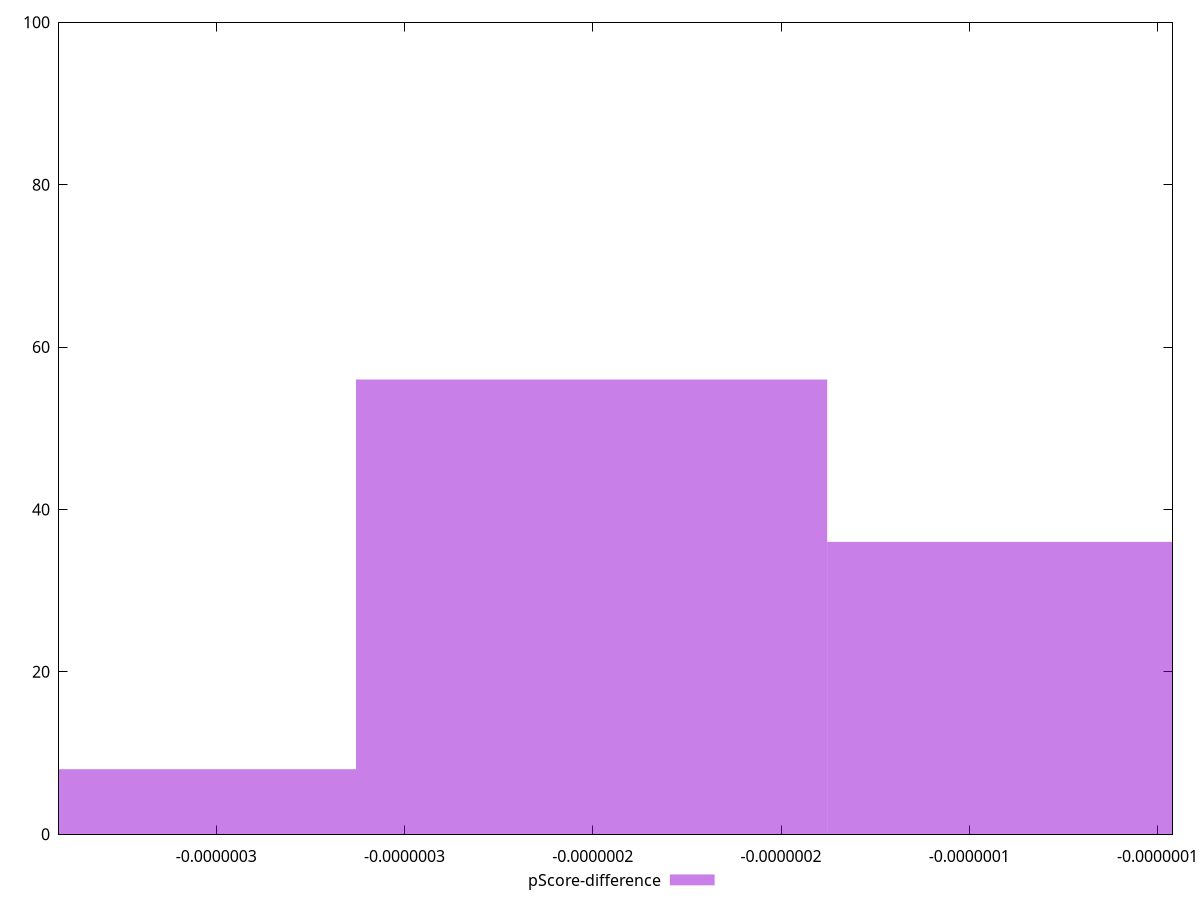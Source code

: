 reset

$pScoreDifference <<EOF
-1.251559517268021e-7 36
-2.503119034536042e-7 56
-3.754678551804063e-7 8
EOF

set key outside below
set boxwidth 1.251559517268021e-7
set xrange [-3.91779037101081e-7:-9.60129376004204e-8]
set yrange [0:100]
set trange [0:100]
set style fill transparent solid 0.5 noborder
set terminal svg size 640, 490 enhanced background rgb 'white'
set output "reports/report_00031_2021-02-24T23-18-18.084Z/bootup-time/samples/card/pScore-difference/histogram.svg"

plot $pScoreDifference title "pScore-difference" with boxes

reset
